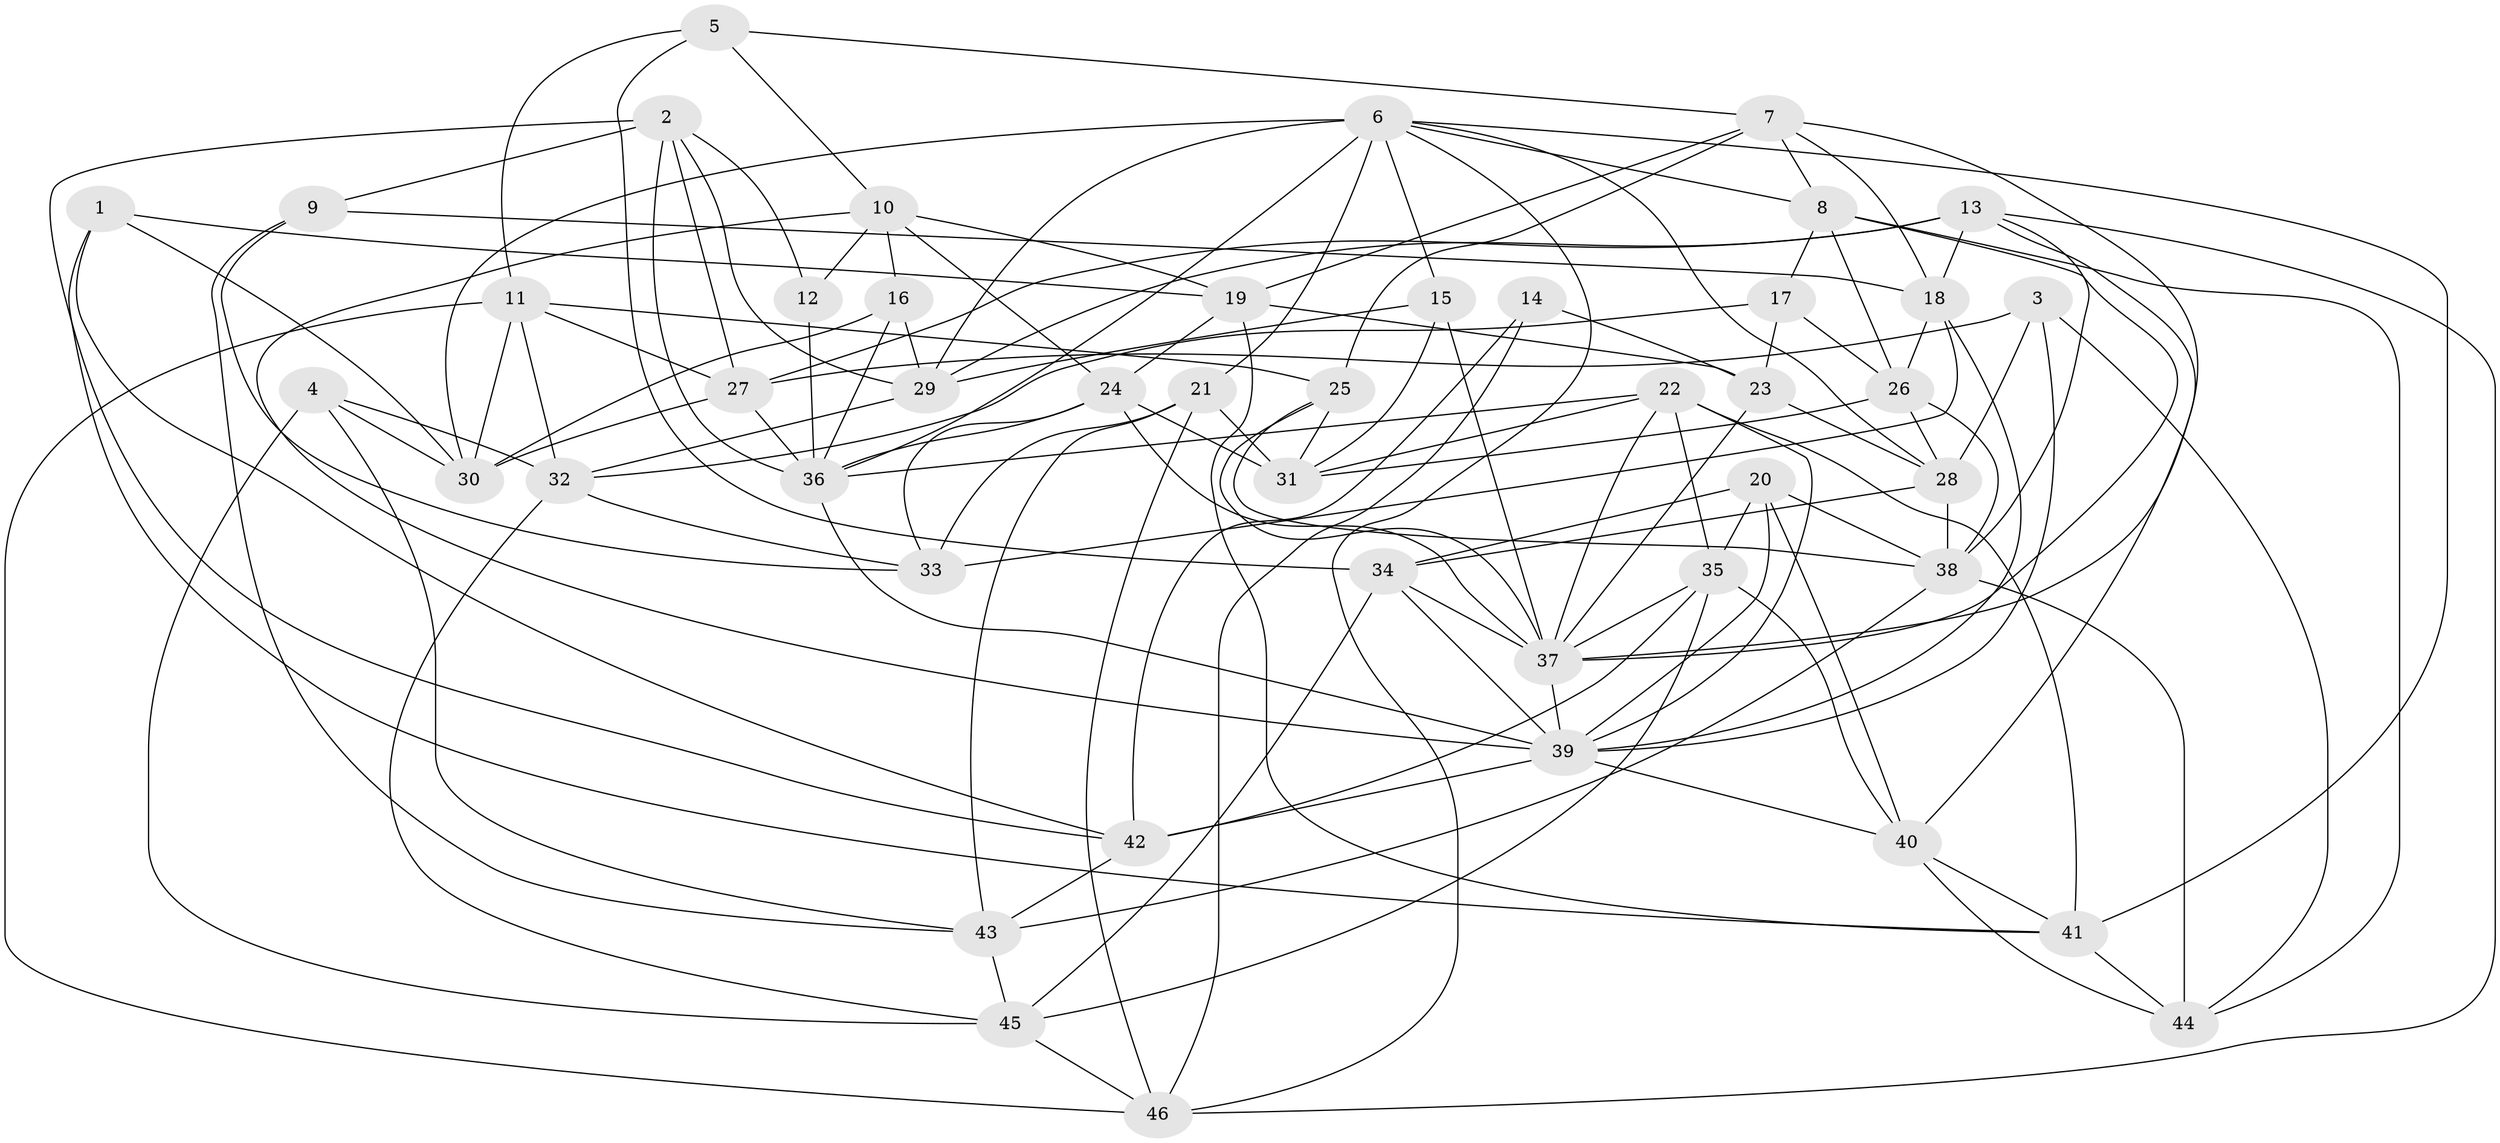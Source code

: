 // original degree distribution, {4: 1.0}
// Generated by graph-tools (version 1.1) at 2025/26/03/09/25 03:26:59]
// undirected, 46 vertices, 131 edges
graph export_dot {
graph [start="1"]
  node [color=gray90,style=filled];
  1;
  2;
  3;
  4;
  5;
  6;
  7;
  8;
  9;
  10;
  11;
  12;
  13;
  14;
  15;
  16;
  17;
  18;
  19;
  20;
  21;
  22;
  23;
  24;
  25;
  26;
  27;
  28;
  29;
  30;
  31;
  32;
  33;
  34;
  35;
  36;
  37;
  38;
  39;
  40;
  41;
  42;
  43;
  44;
  45;
  46;
  1 -- 19 [weight=1.0];
  1 -- 30 [weight=1.0];
  1 -- 41 [weight=1.0];
  1 -- 42 [weight=1.0];
  2 -- 9 [weight=1.0];
  2 -- 12 [weight=1.0];
  2 -- 27 [weight=1.0];
  2 -- 29 [weight=1.0];
  2 -- 36 [weight=1.0];
  2 -- 42 [weight=1.0];
  3 -- 27 [weight=1.0];
  3 -- 28 [weight=1.0];
  3 -- 39 [weight=1.0];
  3 -- 44 [weight=1.0];
  4 -- 30 [weight=1.0];
  4 -- 32 [weight=1.0];
  4 -- 43 [weight=1.0];
  4 -- 45 [weight=1.0];
  5 -- 7 [weight=1.0];
  5 -- 10 [weight=1.0];
  5 -- 11 [weight=1.0];
  5 -- 34 [weight=1.0];
  6 -- 8 [weight=1.0];
  6 -- 15 [weight=1.0];
  6 -- 21 [weight=1.0];
  6 -- 28 [weight=1.0];
  6 -- 29 [weight=1.0];
  6 -- 30 [weight=1.0];
  6 -- 36 [weight=2.0];
  6 -- 41 [weight=1.0];
  6 -- 46 [weight=1.0];
  7 -- 8 [weight=1.0];
  7 -- 18 [weight=1.0];
  7 -- 19 [weight=1.0];
  7 -- 25 [weight=1.0];
  7 -- 37 [weight=1.0];
  8 -- 17 [weight=1.0];
  8 -- 26 [weight=1.0];
  8 -- 37 [weight=1.0];
  8 -- 44 [weight=1.0];
  9 -- 18 [weight=1.0];
  9 -- 33 [weight=1.0];
  9 -- 43 [weight=1.0];
  10 -- 12 [weight=1.0];
  10 -- 16 [weight=1.0];
  10 -- 19 [weight=1.0];
  10 -- 24 [weight=1.0];
  10 -- 39 [weight=1.0];
  11 -- 25 [weight=1.0];
  11 -- 27 [weight=1.0];
  11 -- 30 [weight=1.0];
  11 -- 32 [weight=1.0];
  11 -- 46 [weight=1.0];
  12 -- 36 [weight=2.0];
  13 -- 18 [weight=1.0];
  13 -- 27 [weight=1.0];
  13 -- 29 [weight=1.0];
  13 -- 38 [weight=1.0];
  13 -- 40 [weight=1.0];
  13 -- 46 [weight=1.0];
  14 -- 23 [weight=2.0];
  14 -- 42 [weight=1.0];
  14 -- 46 [weight=1.0];
  15 -- 29 [weight=1.0];
  15 -- 31 [weight=1.0];
  15 -- 37 [weight=1.0];
  16 -- 29 [weight=1.0];
  16 -- 30 [weight=1.0];
  16 -- 36 [weight=1.0];
  17 -- 23 [weight=1.0];
  17 -- 26 [weight=1.0];
  17 -- 32 [weight=1.0];
  18 -- 26 [weight=1.0];
  18 -- 33 [weight=1.0];
  18 -- 39 [weight=1.0];
  19 -- 23 [weight=1.0];
  19 -- 24 [weight=1.0];
  19 -- 41 [weight=1.0];
  20 -- 34 [weight=1.0];
  20 -- 35 [weight=1.0];
  20 -- 38 [weight=2.0];
  20 -- 39 [weight=1.0];
  20 -- 40 [weight=1.0];
  21 -- 31 [weight=1.0];
  21 -- 33 [weight=2.0];
  21 -- 43 [weight=1.0];
  21 -- 46 [weight=1.0];
  22 -- 31 [weight=1.0];
  22 -- 35 [weight=1.0];
  22 -- 36 [weight=1.0];
  22 -- 37 [weight=1.0];
  22 -- 39 [weight=1.0];
  22 -- 41 [weight=1.0];
  23 -- 28 [weight=1.0];
  23 -- 37 [weight=1.0];
  24 -- 31 [weight=1.0];
  24 -- 33 [weight=1.0];
  24 -- 36 [weight=1.0];
  24 -- 37 [weight=1.0];
  25 -- 31 [weight=1.0];
  25 -- 37 [weight=1.0];
  25 -- 38 [weight=2.0];
  26 -- 28 [weight=1.0];
  26 -- 31 [weight=1.0];
  26 -- 38 [weight=1.0];
  27 -- 30 [weight=1.0];
  27 -- 36 [weight=1.0];
  28 -- 34 [weight=1.0];
  28 -- 38 [weight=1.0];
  29 -- 32 [weight=1.0];
  32 -- 33 [weight=1.0];
  32 -- 45 [weight=1.0];
  34 -- 37 [weight=1.0];
  34 -- 39 [weight=1.0];
  34 -- 45 [weight=1.0];
  35 -- 37 [weight=1.0];
  35 -- 40 [weight=1.0];
  35 -- 42 [weight=1.0];
  35 -- 45 [weight=1.0];
  36 -- 39 [weight=1.0];
  37 -- 39 [weight=1.0];
  38 -- 43 [weight=1.0];
  38 -- 44 [weight=2.0];
  39 -- 40 [weight=1.0];
  39 -- 42 [weight=1.0];
  40 -- 41 [weight=1.0];
  40 -- 44 [weight=1.0];
  41 -- 44 [weight=1.0];
  42 -- 43 [weight=1.0];
  43 -- 45 [weight=1.0];
  45 -- 46 [weight=1.0];
}
